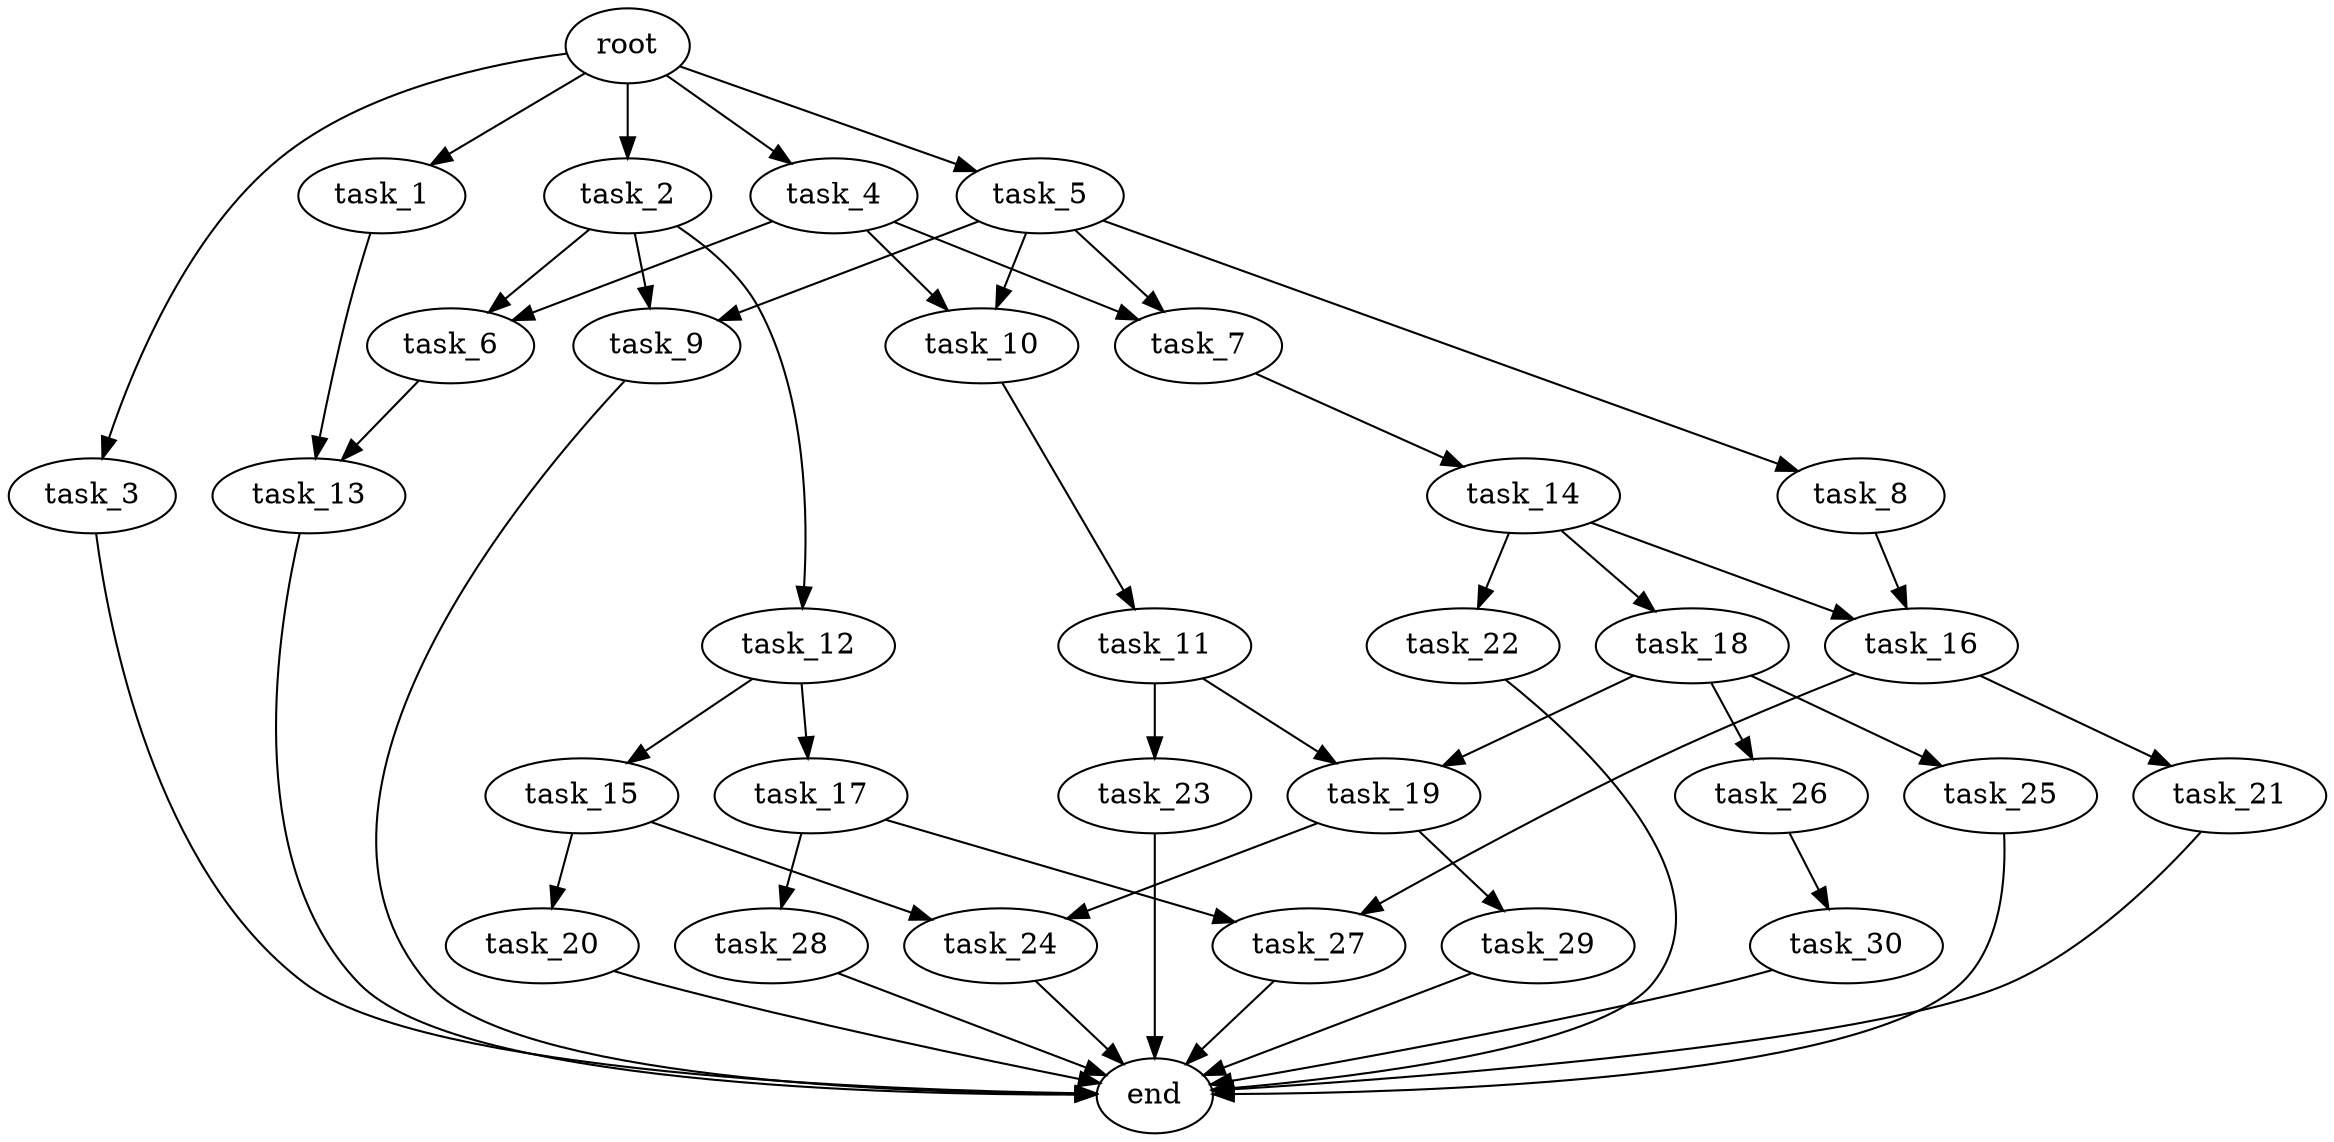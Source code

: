 digraph G {
  root [size="0.000000e+00"];
  task_1 [size="2.692558e+09"];
  task_2 [size="8.360253e+09"];
  task_3 [size="2.931360e+09"];
  task_4 [size="2.441046e+09"];
  task_5 [size="2.431490e+09"];
  task_6 [size="7.676666e+09"];
  task_7 [size="3.620288e+09"];
  task_8 [size="4.558756e+09"];
  task_9 [size="7.482135e+09"];
  task_10 [size="1.155054e+09"];
  task_11 [size="2.411224e+09"];
  task_12 [size="7.328251e+09"];
  task_13 [size="8.802388e+09"];
  task_14 [size="3.619450e+09"];
  task_15 [size="3.520494e+09"];
  task_16 [size="5.056929e+09"];
  task_17 [size="9.146440e+09"];
  task_18 [size="6.533646e+09"];
  task_19 [size="6.052581e+09"];
  task_20 [size="4.490231e+09"];
  task_21 [size="4.189083e+09"];
  task_22 [size="5.693853e+09"];
  task_23 [size="8.268012e+09"];
  task_24 [size="1.253687e+09"];
  task_25 [size="5.376621e+09"];
  task_26 [size="7.764706e+09"];
  task_27 [size="4.076767e+09"];
  task_28 [size="5.847969e+09"];
  task_29 [size="1.382263e+09"];
  task_30 [size="2.603529e+09"];
  end [size="0.000000e+00"];

  root -> task_1 [size="1.000000e-12"];
  root -> task_2 [size="1.000000e-12"];
  root -> task_3 [size="1.000000e-12"];
  root -> task_4 [size="1.000000e-12"];
  root -> task_5 [size="1.000000e-12"];
  task_1 -> task_13 [size="4.401194e+08"];
  task_2 -> task_6 [size="3.838333e+08"];
  task_2 -> task_9 [size="3.741067e+08"];
  task_2 -> task_12 [size="7.328251e+08"];
  task_3 -> end [size="1.000000e-12"];
  task_4 -> task_6 [size="3.838333e+08"];
  task_4 -> task_7 [size="1.810144e+08"];
  task_4 -> task_10 [size="5.775269e+07"];
  task_5 -> task_7 [size="1.810144e+08"];
  task_5 -> task_8 [size="4.558756e+08"];
  task_5 -> task_9 [size="3.741067e+08"];
  task_5 -> task_10 [size="5.775269e+07"];
  task_6 -> task_13 [size="4.401194e+08"];
  task_7 -> task_14 [size="3.619450e+08"];
  task_8 -> task_16 [size="2.528464e+08"];
  task_9 -> end [size="1.000000e-12"];
  task_10 -> task_11 [size="2.411224e+08"];
  task_11 -> task_19 [size="3.026290e+08"];
  task_11 -> task_23 [size="8.268012e+08"];
  task_12 -> task_15 [size="3.520494e+08"];
  task_12 -> task_17 [size="9.146440e+08"];
  task_13 -> end [size="1.000000e-12"];
  task_14 -> task_16 [size="2.528464e+08"];
  task_14 -> task_18 [size="6.533646e+08"];
  task_14 -> task_22 [size="5.693853e+08"];
  task_15 -> task_20 [size="4.490231e+08"];
  task_15 -> task_24 [size="6.268437e+07"];
  task_16 -> task_21 [size="4.189083e+08"];
  task_16 -> task_27 [size="2.038383e+08"];
  task_17 -> task_27 [size="2.038383e+08"];
  task_17 -> task_28 [size="5.847969e+08"];
  task_18 -> task_19 [size="3.026290e+08"];
  task_18 -> task_25 [size="5.376621e+08"];
  task_18 -> task_26 [size="7.764706e+08"];
  task_19 -> task_24 [size="6.268437e+07"];
  task_19 -> task_29 [size="1.382263e+08"];
  task_20 -> end [size="1.000000e-12"];
  task_21 -> end [size="1.000000e-12"];
  task_22 -> end [size="1.000000e-12"];
  task_23 -> end [size="1.000000e-12"];
  task_24 -> end [size="1.000000e-12"];
  task_25 -> end [size="1.000000e-12"];
  task_26 -> task_30 [size="2.603529e+08"];
  task_27 -> end [size="1.000000e-12"];
  task_28 -> end [size="1.000000e-12"];
  task_29 -> end [size="1.000000e-12"];
  task_30 -> end [size="1.000000e-12"];
}
